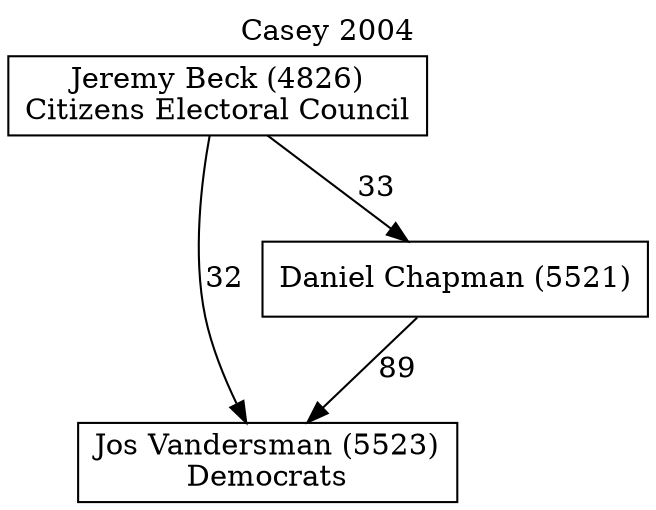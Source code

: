// House preference flow
digraph "Jos Vandersman (5523)_Casey_2004" {
	graph [label="Casey 2004" labelloc=t mclimit=10]
	node [shape=box]
	"Jos Vandersman (5523)" [label="Jos Vandersman (5523)
Democrats"]
	"Daniel Chapman (5521)" [label="Daniel Chapman (5521)
"]
	"Jeremy Beck (4826)" [label="Jeremy Beck (4826)
Citizens Electoral Council"]
	"Daniel Chapman (5521)" -> "Jos Vandersman (5523)" [label=89]
	"Jeremy Beck (4826)" -> "Daniel Chapman (5521)" [label=33]
	"Jeremy Beck (4826)" -> "Jos Vandersman (5523)" [label=32]
}
